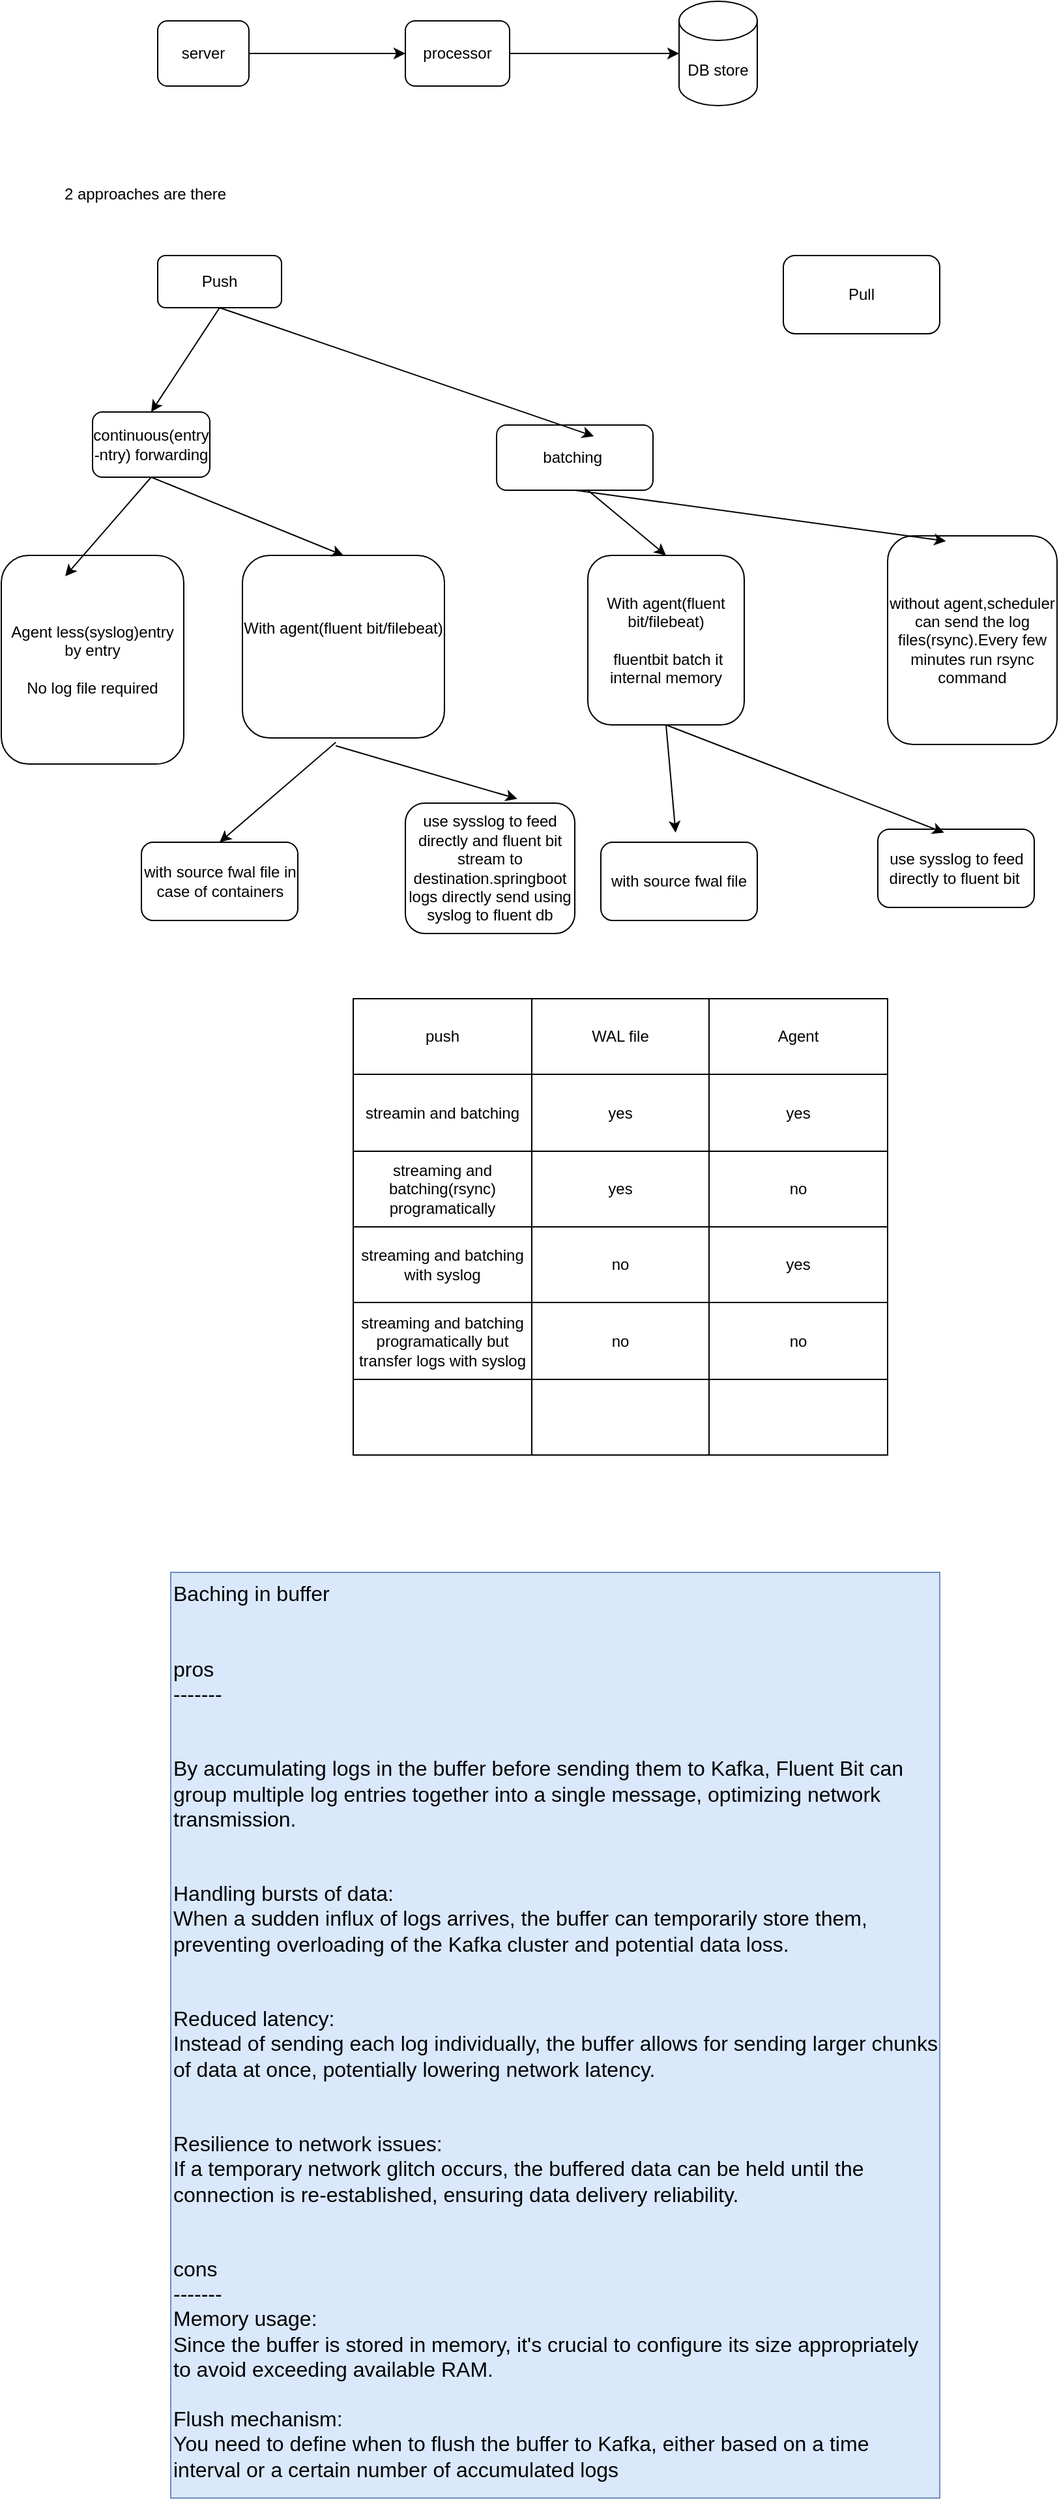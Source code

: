 <mxfile version="26.0.5">
  <diagram name="Page-1" id="b7o0Ur9a8SSX0Grqy8F7">
    <mxGraphModel dx="794" dy="412" grid="1" gridSize="10" guides="1" tooltips="1" connect="1" arrows="1" fold="1" page="1" pageScale="1" pageWidth="2300" pageHeight="2300" math="0" shadow="0">
      <root>
        <mxCell id="0" />
        <mxCell id="1" parent="0" />
        <mxCell id="wBfVcKOulfDH1Hx5HX3t-4" style="edgeStyle=orthogonalEdgeStyle;rounded=0;orthogonalLoop=1;jettySize=auto;html=1;entryX=0;entryY=0.5;entryDx=0;entryDy=0;" parent="1" source="wBfVcKOulfDH1Hx5HX3t-1" target="wBfVcKOulfDH1Hx5HX3t-2" edge="1">
          <mxGeometry relative="1" as="geometry" />
        </mxCell>
        <mxCell id="wBfVcKOulfDH1Hx5HX3t-1" value="server" style="rounded=1;whiteSpace=wrap;html=1;" parent="1" vertex="1">
          <mxGeometry x="140" y="60" width="70" height="50" as="geometry" />
        </mxCell>
        <mxCell id="wBfVcKOulfDH1Hx5HX3t-2" value="processor" style="rounded=1;whiteSpace=wrap;html=1;" parent="1" vertex="1">
          <mxGeometry x="330" y="60" width="80" height="50" as="geometry" />
        </mxCell>
        <mxCell id="wBfVcKOulfDH1Hx5HX3t-3" value="DB store" style="shape=cylinder3;whiteSpace=wrap;html=1;boundedLbl=1;backgroundOutline=1;size=15;" parent="1" vertex="1">
          <mxGeometry x="540" y="45" width="60" height="80" as="geometry" />
        </mxCell>
        <mxCell id="wBfVcKOulfDH1Hx5HX3t-5" style="edgeStyle=orthogonalEdgeStyle;rounded=0;orthogonalLoop=1;jettySize=auto;html=1;entryX=0;entryY=0.5;entryDx=0;entryDy=0;entryPerimeter=0;" parent="1" source="wBfVcKOulfDH1Hx5HX3t-2" target="wBfVcKOulfDH1Hx5HX3t-3" edge="1">
          <mxGeometry relative="1" as="geometry" />
        </mxCell>
        <mxCell id="wBfVcKOulfDH1Hx5HX3t-6" value="2 approaches are there" style="text;html=1;align=center;verticalAlign=middle;resizable=0;points=[];autosize=1;strokeColor=none;fillColor=none;" parent="1" vertex="1">
          <mxGeometry x="55" y="178" width="150" height="30" as="geometry" />
        </mxCell>
        <mxCell id="wBfVcKOulfDH1Hx5HX3t-7" value="Push" style="rounded=1;whiteSpace=wrap;html=1;" parent="1" vertex="1">
          <mxGeometry x="140" y="240" width="95" height="40" as="geometry" />
        </mxCell>
        <mxCell id="wBfVcKOulfDH1Hx5HX3t-9" value="continuous(entry -ntry) forwarding" style="rounded=1;whiteSpace=wrap;html=1;" parent="1" vertex="1">
          <mxGeometry x="90" y="360" width="90" height="50" as="geometry" />
        </mxCell>
        <mxCell id="wBfVcKOulfDH1Hx5HX3t-10" value="batching&amp;nbsp;" style="rounded=1;whiteSpace=wrap;html=1;" parent="1" vertex="1">
          <mxGeometry x="400" y="370" width="120" height="50" as="geometry" />
        </mxCell>
        <mxCell id="wBfVcKOulfDH1Hx5HX3t-11" value="Agent less(syslog)entry by entry&lt;div&gt;&lt;br&gt;&lt;/div&gt;&lt;div&gt;No log file required&lt;/div&gt;" style="rounded=1;whiteSpace=wrap;html=1;" parent="1" vertex="1">
          <mxGeometry x="20" y="470" width="140" height="160" as="geometry" />
        </mxCell>
        <mxCell id="wBfVcKOulfDH1Hx5HX3t-12" value="With agent(fluent bit/filebeat)&lt;div&gt;&lt;span style=&quot;background-color: transparent; color: light-dark(rgb(0, 0, 0), rgb(255, 255, 255));&quot;&gt;&lt;br&gt;&lt;/span&gt;&lt;/div&gt;&lt;div&gt;&lt;span style=&quot;background-color: transparent; color: light-dark(rgb(0, 0, 0), rgb(255, 255, 255));&quot;&gt;&amp;nbsp;&lt;/span&gt;&lt;/div&gt;" style="rounded=1;whiteSpace=wrap;html=1;" parent="1" vertex="1">
          <mxGeometry x="205" y="470" width="155" height="140" as="geometry" />
        </mxCell>
        <mxCell id="wBfVcKOulfDH1Hx5HX3t-14" value="" style="endArrow=classic;html=1;rounded=0;exitX=0.5;exitY=1;exitDx=0;exitDy=0;entryX=0.35;entryY=0.1;entryDx=0;entryDy=0;entryPerimeter=0;" parent="1" source="wBfVcKOulfDH1Hx5HX3t-9" target="wBfVcKOulfDH1Hx5HX3t-11" edge="1">
          <mxGeometry width="50" height="50" relative="1" as="geometry">
            <mxPoint x="380" y="380" as="sourcePoint" />
            <mxPoint x="430" y="330" as="targetPoint" />
          </mxGeometry>
        </mxCell>
        <mxCell id="wBfVcKOulfDH1Hx5HX3t-15" value="" style="endArrow=classic;html=1;rounded=0;exitX=0.5;exitY=1;exitDx=0;exitDy=0;entryX=0.5;entryY=0;entryDx=0;entryDy=0;" parent="1" source="wBfVcKOulfDH1Hx5HX3t-9" target="wBfVcKOulfDH1Hx5HX3t-12" edge="1">
          <mxGeometry width="50" height="50" relative="1" as="geometry">
            <mxPoint x="380" y="380" as="sourcePoint" />
            <mxPoint x="430" y="330" as="targetPoint" />
          </mxGeometry>
        </mxCell>
        <mxCell id="wBfVcKOulfDH1Hx5HX3t-16" value="" style="endArrow=classic;html=1;rounded=0;exitX=0.5;exitY=1;exitDx=0;exitDy=0;entryX=0.5;entryY=0;entryDx=0;entryDy=0;" parent="1" source="wBfVcKOulfDH1Hx5HX3t-7" target="wBfVcKOulfDH1Hx5HX3t-9" edge="1">
          <mxGeometry width="50" height="50" relative="1" as="geometry">
            <mxPoint x="400" y="370" as="sourcePoint" />
            <mxPoint x="450" y="320" as="targetPoint" />
          </mxGeometry>
        </mxCell>
        <mxCell id="wBfVcKOulfDH1Hx5HX3t-17" value="" style="endArrow=classic;html=1;rounded=0;exitX=0.5;exitY=1;exitDx=0;exitDy=0;entryX=0.622;entryY=0.173;entryDx=0;entryDy=0;entryPerimeter=0;" parent="1" source="wBfVcKOulfDH1Hx5HX3t-7" target="wBfVcKOulfDH1Hx5HX3t-10" edge="1">
          <mxGeometry width="50" height="50" relative="1" as="geometry">
            <mxPoint x="400" y="370" as="sourcePoint" />
            <mxPoint x="450" y="320" as="targetPoint" />
          </mxGeometry>
        </mxCell>
        <mxCell id="wBfVcKOulfDH1Hx5HX3t-20" value="With agent(fluent bit/filebeat)&lt;div&gt;&lt;span style=&quot;background-color: transparent; color: light-dark(rgb(0, 0, 0), rgb(255, 255, 255));&quot;&gt;&lt;br&gt;&lt;/span&gt;&lt;/div&gt;&lt;div&gt;&lt;span style=&quot;background-color: transparent; color: light-dark(rgb(0, 0, 0), rgb(255, 255, 255));&quot;&gt;&amp;nbsp;fluentbit batch it internal memory&lt;/span&gt;&lt;/div&gt;" style="rounded=1;whiteSpace=wrap;html=1;" parent="1" vertex="1">
          <mxGeometry x="470" y="470" width="120" height="130" as="geometry" />
        </mxCell>
        <mxCell id="wBfVcKOulfDH1Hx5HX3t-25" value="Pull" style="rounded=1;whiteSpace=wrap;html=1;" parent="1" vertex="1">
          <mxGeometry x="620" y="240" width="120" height="60" as="geometry" />
        </mxCell>
        <mxCell id="wBfVcKOulfDH1Hx5HX3t-26" value="without agent,scheduler can send the log files(rsync).Every few minutes run rsync command" style="rounded=1;whiteSpace=wrap;html=1;" parent="1" vertex="1">
          <mxGeometry x="700" y="455" width="130" height="160" as="geometry" />
        </mxCell>
        <mxCell id="wBfVcKOulfDH1Hx5HX3t-27" value="" style="endArrow=classic;html=1;rounded=0;exitX=0.5;exitY=1;exitDx=0;exitDy=0;entryX=0.344;entryY=0.025;entryDx=0;entryDy=0;entryPerimeter=0;" parent="1" source="wBfVcKOulfDH1Hx5HX3t-10" target="wBfVcKOulfDH1Hx5HX3t-26" edge="1">
          <mxGeometry width="50" height="50" relative="1" as="geometry">
            <mxPoint x="380" y="460" as="sourcePoint" />
            <mxPoint x="430" y="410" as="targetPoint" />
          </mxGeometry>
        </mxCell>
        <mxCell id="wBfVcKOulfDH1Hx5HX3t-28" value="with source fwal file in case of containers" style="rounded=1;whiteSpace=wrap;html=1;" parent="1" vertex="1">
          <mxGeometry x="127.5" y="690" width="120" height="60" as="geometry" />
        </mxCell>
        <mxCell id="wBfVcKOulfDH1Hx5HX3t-29" value="use sysslog to feed directly and fluent bit stream to destination.springboot logs directly send using syslog to fluent db" style="rounded=1;whiteSpace=wrap;html=1;" parent="1" vertex="1">
          <mxGeometry x="330" y="660" width="130" height="100" as="geometry" />
        </mxCell>
        <mxCell id="wBfVcKOulfDH1Hx5HX3t-30" value="" style="endArrow=classic;html=1;rounded=0;exitX=0.462;exitY=1.024;exitDx=0;exitDy=0;exitPerimeter=0;entryX=0.5;entryY=0;entryDx=0;entryDy=0;" parent="1" source="wBfVcKOulfDH1Hx5HX3t-12" target="wBfVcKOulfDH1Hx5HX3t-28" edge="1">
          <mxGeometry width="50" height="50" relative="1" as="geometry">
            <mxPoint x="440" y="590" as="sourcePoint" />
            <mxPoint x="490" y="540" as="targetPoint" />
          </mxGeometry>
        </mxCell>
        <mxCell id="wBfVcKOulfDH1Hx5HX3t-31" value="" style="endArrow=classic;html=1;rounded=0;exitX=0.462;exitY=1.043;exitDx=0;exitDy=0;exitPerimeter=0;entryX=0.661;entryY=-0.033;entryDx=0;entryDy=0;entryPerimeter=0;" parent="1" source="wBfVcKOulfDH1Hx5HX3t-12" target="wBfVcKOulfDH1Hx5HX3t-29" edge="1">
          <mxGeometry width="50" height="50" relative="1" as="geometry">
            <mxPoint x="440" y="590" as="sourcePoint" />
            <mxPoint x="490" y="540" as="targetPoint" />
          </mxGeometry>
        </mxCell>
        <mxCell id="wBfVcKOulfDH1Hx5HX3t-32" value="with source fwal file" style="rounded=1;whiteSpace=wrap;html=1;" parent="1" vertex="1">
          <mxGeometry x="480" y="690" width="120" height="60" as="geometry" />
        </mxCell>
        <mxCell id="wBfVcKOulfDH1Hx5HX3t-33" value="use sysslog to feed directly to fluent bit&amp;nbsp;" style="rounded=1;whiteSpace=wrap;html=1;" parent="1" vertex="1">
          <mxGeometry x="692.5" y="680" width="120" height="60" as="geometry" />
        </mxCell>
        <mxCell id="wBfVcKOulfDH1Hx5HX3t-34" value="" style="endArrow=classic;html=1;rounded=0;exitX=0.5;exitY=1;exitDx=0;exitDy=0;entryX=0.478;entryY=-0.122;entryDx=0;entryDy=0;entryPerimeter=0;" parent="1" source="wBfVcKOulfDH1Hx5HX3t-20" target="wBfVcKOulfDH1Hx5HX3t-32" edge="1">
          <mxGeometry width="50" height="50" relative="1" as="geometry">
            <mxPoint x="440" y="580" as="sourcePoint" />
            <mxPoint x="490" y="530" as="targetPoint" />
          </mxGeometry>
        </mxCell>
        <mxCell id="wBfVcKOulfDH1Hx5HX3t-35" value="" style="endArrow=classic;html=1;rounded=0;exitX=0.5;exitY=1;exitDx=0;exitDy=0;entryX=0.424;entryY=0.044;entryDx=0;entryDy=0;entryPerimeter=0;" parent="1" source="wBfVcKOulfDH1Hx5HX3t-20" target="wBfVcKOulfDH1Hx5HX3t-33" edge="1">
          <mxGeometry width="50" height="50" relative="1" as="geometry">
            <mxPoint x="440" y="580" as="sourcePoint" />
            <mxPoint x="490" y="530" as="targetPoint" />
          </mxGeometry>
        </mxCell>
        <mxCell id="wBfVcKOulfDH1Hx5HX3t-36" value="" style="endArrow=classic;html=1;rounded=0;entryX=0.5;entryY=0;entryDx=0;entryDy=0;" parent="1" target="wBfVcKOulfDH1Hx5HX3t-20" edge="1">
          <mxGeometry width="50" height="50" relative="1" as="geometry">
            <mxPoint x="470" y="420" as="sourcePoint" />
            <mxPoint x="490" y="530" as="targetPoint" />
          </mxGeometry>
        </mxCell>
        <mxCell id="wBfVcKOulfDH1Hx5HX3t-54" value="" style="shape=table;startSize=0;container=1;collapsible=0;childLayout=tableLayout;" parent="1" vertex="1">
          <mxGeometry x="290" y="810" width="410" height="350" as="geometry" />
        </mxCell>
        <mxCell id="wBfVcKOulfDH1Hx5HX3t-55" value="" style="shape=tableRow;horizontal=0;startSize=0;swimlaneHead=0;swimlaneBody=0;strokeColor=inherit;top=0;left=0;bottom=0;right=0;collapsible=0;dropTarget=0;fillColor=none;points=[[0,0.5],[1,0.5]];portConstraint=eastwest;" parent="wBfVcKOulfDH1Hx5HX3t-54" vertex="1">
          <mxGeometry width="410" height="58" as="geometry" />
        </mxCell>
        <mxCell id="wBfVcKOulfDH1Hx5HX3t-56" value="push" style="shape=partialRectangle;html=1;whiteSpace=wrap;connectable=0;strokeColor=inherit;overflow=hidden;fillColor=none;top=0;left=0;bottom=0;right=0;pointerEvents=1;" parent="wBfVcKOulfDH1Hx5HX3t-55" vertex="1">
          <mxGeometry width="137" height="58" as="geometry">
            <mxRectangle width="137" height="58" as="alternateBounds" />
          </mxGeometry>
        </mxCell>
        <mxCell id="wBfVcKOulfDH1Hx5HX3t-57" value="WAL file" style="shape=partialRectangle;html=1;whiteSpace=wrap;connectable=0;strokeColor=inherit;overflow=hidden;fillColor=none;top=0;left=0;bottom=0;right=0;pointerEvents=1;" parent="wBfVcKOulfDH1Hx5HX3t-55" vertex="1">
          <mxGeometry x="137" width="136" height="58" as="geometry">
            <mxRectangle width="136" height="58" as="alternateBounds" />
          </mxGeometry>
        </mxCell>
        <mxCell id="wBfVcKOulfDH1Hx5HX3t-58" value="Agent" style="shape=partialRectangle;html=1;whiteSpace=wrap;connectable=0;strokeColor=inherit;overflow=hidden;fillColor=none;top=0;left=0;bottom=0;right=0;pointerEvents=1;" parent="wBfVcKOulfDH1Hx5HX3t-55" vertex="1">
          <mxGeometry x="273" width="137" height="58" as="geometry">
            <mxRectangle width="137" height="58" as="alternateBounds" />
          </mxGeometry>
        </mxCell>
        <mxCell id="wBfVcKOulfDH1Hx5HX3t-59" value="" style="shape=tableRow;horizontal=0;startSize=0;swimlaneHead=0;swimlaneBody=0;strokeColor=inherit;top=0;left=0;bottom=0;right=0;collapsible=0;dropTarget=0;fillColor=none;points=[[0,0.5],[1,0.5]];portConstraint=eastwest;" parent="wBfVcKOulfDH1Hx5HX3t-54" vertex="1">
          <mxGeometry y="58" width="410" height="59" as="geometry" />
        </mxCell>
        <mxCell id="wBfVcKOulfDH1Hx5HX3t-60" value="streamin and batching" style="shape=partialRectangle;html=1;whiteSpace=wrap;connectable=0;strokeColor=inherit;overflow=hidden;fillColor=none;top=0;left=0;bottom=0;right=0;pointerEvents=1;" parent="wBfVcKOulfDH1Hx5HX3t-59" vertex="1">
          <mxGeometry width="137" height="59" as="geometry">
            <mxRectangle width="137" height="59" as="alternateBounds" />
          </mxGeometry>
        </mxCell>
        <mxCell id="wBfVcKOulfDH1Hx5HX3t-61" value="yes" style="shape=partialRectangle;html=1;whiteSpace=wrap;connectable=0;strokeColor=inherit;overflow=hidden;fillColor=none;top=0;left=0;bottom=0;right=0;pointerEvents=1;" parent="wBfVcKOulfDH1Hx5HX3t-59" vertex="1">
          <mxGeometry x="137" width="136" height="59" as="geometry">
            <mxRectangle width="136" height="59" as="alternateBounds" />
          </mxGeometry>
        </mxCell>
        <mxCell id="wBfVcKOulfDH1Hx5HX3t-62" value="yes" style="shape=partialRectangle;html=1;whiteSpace=wrap;connectable=0;strokeColor=inherit;overflow=hidden;fillColor=none;top=0;left=0;bottom=0;right=0;pointerEvents=1;" parent="wBfVcKOulfDH1Hx5HX3t-59" vertex="1">
          <mxGeometry x="273" width="137" height="59" as="geometry">
            <mxRectangle width="137" height="59" as="alternateBounds" />
          </mxGeometry>
        </mxCell>
        <mxCell id="wBfVcKOulfDH1Hx5HX3t-63" value="" style="shape=tableRow;horizontal=0;startSize=0;swimlaneHead=0;swimlaneBody=0;strokeColor=inherit;top=0;left=0;bottom=0;right=0;collapsible=0;dropTarget=0;fillColor=none;points=[[0,0.5],[1,0.5]];portConstraint=eastwest;" parent="wBfVcKOulfDH1Hx5HX3t-54" vertex="1">
          <mxGeometry y="117" width="410" height="58" as="geometry" />
        </mxCell>
        <mxCell id="wBfVcKOulfDH1Hx5HX3t-64" value="streaming and batching(rsync) programatically" style="shape=partialRectangle;html=1;whiteSpace=wrap;connectable=0;strokeColor=inherit;overflow=hidden;fillColor=none;top=0;left=0;bottom=0;right=0;pointerEvents=1;" parent="wBfVcKOulfDH1Hx5HX3t-63" vertex="1">
          <mxGeometry width="137" height="58" as="geometry">
            <mxRectangle width="137" height="58" as="alternateBounds" />
          </mxGeometry>
        </mxCell>
        <mxCell id="wBfVcKOulfDH1Hx5HX3t-65" value="yes" style="shape=partialRectangle;html=1;whiteSpace=wrap;connectable=0;strokeColor=inherit;overflow=hidden;fillColor=none;top=0;left=0;bottom=0;right=0;pointerEvents=1;" parent="wBfVcKOulfDH1Hx5HX3t-63" vertex="1">
          <mxGeometry x="137" width="136" height="58" as="geometry">
            <mxRectangle width="136" height="58" as="alternateBounds" />
          </mxGeometry>
        </mxCell>
        <mxCell id="wBfVcKOulfDH1Hx5HX3t-66" value="no" style="shape=partialRectangle;html=1;whiteSpace=wrap;connectable=0;strokeColor=inherit;overflow=hidden;fillColor=none;top=0;left=0;bottom=0;right=0;pointerEvents=1;" parent="wBfVcKOulfDH1Hx5HX3t-63" vertex="1">
          <mxGeometry x="273" width="137" height="58" as="geometry">
            <mxRectangle width="137" height="58" as="alternateBounds" />
          </mxGeometry>
        </mxCell>
        <mxCell id="wBfVcKOulfDH1Hx5HX3t-67" value="" style="shape=tableRow;horizontal=0;startSize=0;swimlaneHead=0;swimlaneBody=0;strokeColor=inherit;top=0;left=0;bottom=0;right=0;collapsible=0;dropTarget=0;fillColor=none;points=[[0,0.5],[1,0.5]];portConstraint=eastwest;" parent="wBfVcKOulfDH1Hx5HX3t-54" vertex="1">
          <mxGeometry y="175" width="410" height="58" as="geometry" />
        </mxCell>
        <mxCell id="wBfVcKOulfDH1Hx5HX3t-68" value="streaming and batching with syslog" style="shape=partialRectangle;html=1;whiteSpace=wrap;connectable=0;strokeColor=inherit;overflow=hidden;fillColor=none;top=0;left=0;bottom=0;right=0;pointerEvents=1;" parent="wBfVcKOulfDH1Hx5HX3t-67" vertex="1">
          <mxGeometry width="137" height="58" as="geometry">
            <mxRectangle width="137" height="58" as="alternateBounds" />
          </mxGeometry>
        </mxCell>
        <mxCell id="wBfVcKOulfDH1Hx5HX3t-69" value="no" style="shape=partialRectangle;html=1;whiteSpace=wrap;connectable=0;strokeColor=inherit;overflow=hidden;fillColor=none;top=0;left=0;bottom=0;right=0;pointerEvents=1;" parent="wBfVcKOulfDH1Hx5HX3t-67" vertex="1">
          <mxGeometry x="137" width="136" height="58" as="geometry">
            <mxRectangle width="136" height="58" as="alternateBounds" />
          </mxGeometry>
        </mxCell>
        <mxCell id="wBfVcKOulfDH1Hx5HX3t-70" value="yes" style="shape=partialRectangle;html=1;whiteSpace=wrap;connectable=0;strokeColor=inherit;overflow=hidden;fillColor=none;top=0;left=0;bottom=0;right=0;pointerEvents=1;" parent="wBfVcKOulfDH1Hx5HX3t-67" vertex="1">
          <mxGeometry x="273" width="137" height="58" as="geometry">
            <mxRectangle width="137" height="58" as="alternateBounds" />
          </mxGeometry>
        </mxCell>
        <mxCell id="wBfVcKOulfDH1Hx5HX3t-71" value="" style="shape=tableRow;horizontal=0;startSize=0;swimlaneHead=0;swimlaneBody=0;strokeColor=inherit;top=0;left=0;bottom=0;right=0;collapsible=0;dropTarget=0;fillColor=none;points=[[0,0.5],[1,0.5]];portConstraint=eastwest;" parent="wBfVcKOulfDH1Hx5HX3t-54" vertex="1">
          <mxGeometry y="233" width="410" height="59" as="geometry" />
        </mxCell>
        <mxCell id="wBfVcKOulfDH1Hx5HX3t-72" value="streaming and batching programatically but transfer logs with syslog" style="shape=partialRectangle;html=1;whiteSpace=wrap;connectable=0;strokeColor=inherit;overflow=hidden;fillColor=none;top=0;left=0;bottom=0;right=0;pointerEvents=1;" parent="wBfVcKOulfDH1Hx5HX3t-71" vertex="1">
          <mxGeometry width="137" height="59" as="geometry">
            <mxRectangle width="137" height="59" as="alternateBounds" />
          </mxGeometry>
        </mxCell>
        <mxCell id="wBfVcKOulfDH1Hx5HX3t-73" value="no" style="shape=partialRectangle;html=1;whiteSpace=wrap;connectable=0;strokeColor=inherit;overflow=hidden;fillColor=none;top=0;left=0;bottom=0;right=0;pointerEvents=1;" parent="wBfVcKOulfDH1Hx5HX3t-71" vertex="1">
          <mxGeometry x="137" width="136" height="59" as="geometry">
            <mxRectangle width="136" height="59" as="alternateBounds" />
          </mxGeometry>
        </mxCell>
        <mxCell id="wBfVcKOulfDH1Hx5HX3t-74" value="no" style="shape=partialRectangle;html=1;whiteSpace=wrap;connectable=0;strokeColor=inherit;overflow=hidden;fillColor=none;top=0;left=0;bottom=0;right=0;pointerEvents=1;" parent="wBfVcKOulfDH1Hx5HX3t-71" vertex="1">
          <mxGeometry x="273" width="137" height="59" as="geometry">
            <mxRectangle width="137" height="59" as="alternateBounds" />
          </mxGeometry>
        </mxCell>
        <mxCell id="wBfVcKOulfDH1Hx5HX3t-75" value="" style="shape=tableRow;horizontal=0;startSize=0;swimlaneHead=0;swimlaneBody=0;strokeColor=inherit;top=0;left=0;bottom=0;right=0;collapsible=0;dropTarget=0;fillColor=none;points=[[0,0.5],[1,0.5]];portConstraint=eastwest;" parent="wBfVcKOulfDH1Hx5HX3t-54" vertex="1">
          <mxGeometry y="292" width="410" height="58" as="geometry" />
        </mxCell>
        <mxCell id="wBfVcKOulfDH1Hx5HX3t-76" value="" style="shape=partialRectangle;html=1;whiteSpace=wrap;connectable=0;strokeColor=inherit;overflow=hidden;fillColor=none;top=0;left=0;bottom=0;right=0;pointerEvents=1;" parent="wBfVcKOulfDH1Hx5HX3t-75" vertex="1">
          <mxGeometry width="137" height="58" as="geometry">
            <mxRectangle width="137" height="58" as="alternateBounds" />
          </mxGeometry>
        </mxCell>
        <mxCell id="wBfVcKOulfDH1Hx5HX3t-77" value="" style="shape=partialRectangle;html=1;whiteSpace=wrap;connectable=0;strokeColor=inherit;overflow=hidden;fillColor=none;top=0;left=0;bottom=0;right=0;pointerEvents=1;" parent="wBfVcKOulfDH1Hx5HX3t-75" vertex="1">
          <mxGeometry x="137" width="136" height="58" as="geometry">
            <mxRectangle width="136" height="58" as="alternateBounds" />
          </mxGeometry>
        </mxCell>
        <mxCell id="wBfVcKOulfDH1Hx5HX3t-78" value="" style="shape=partialRectangle;html=1;whiteSpace=wrap;connectable=0;strokeColor=inherit;overflow=hidden;fillColor=none;top=0;left=0;bottom=0;right=0;pointerEvents=1;" parent="wBfVcKOulfDH1Hx5HX3t-75" vertex="1">
          <mxGeometry x="273" width="137" height="58" as="geometry">
            <mxRectangle width="137" height="58" as="alternateBounds" />
          </mxGeometry>
        </mxCell>
        <mxCell id="qW1WvsJhELm_dd2GFhy8-1" value="Baching in buffer&#xa;&#xa;&#xa;pros&#xa;-------&#xa;&#xa;&#xa;By accumulating logs in the buffer before sending them to Kafka, Fluent Bit can group multiple log entries together into a single message, optimizing network transmission. &#xa;&#xa;&#xa;Handling bursts of data:&#xa;When a sudden influx of logs arrives, the buffer can temporarily store them, preventing overloading of the Kafka cluster and potential data loss. &#xa;&#xa;&#xa;Reduced latency:&#xa;Instead of sending each log individually, the buffer allows for sending larger chunks of data at once, potentially lowering network latency. &#xa;&#xa;&#xa;Resilience to network issues:&#xa;If a temporary network glitch occurs, the buffered data can be held until the connection is re-established, ensuring data delivery reliability.&#xa;&#xa;&#xa;cons&#xa;-------&#xa;Memory usage:&#xa;Since the buffer is stored in memory, it&#39;s crucial to configure its size appropriately to avoid exceeding available RAM.&#xa; &#xa;Flush mechanism:&#xa;You need to define when to flush the buffer to Kafka, either based on a time interval or a certain number of accumulated logs" style="text;whiteSpace=wrap;fillColor=#dae8fc;strokeColor=#6c8ebf;fontSize=16;" vertex="1" parent="1">
          <mxGeometry x="150" y="1250" width="590" height="710" as="geometry" />
        </mxCell>
      </root>
    </mxGraphModel>
  </diagram>
</mxfile>
